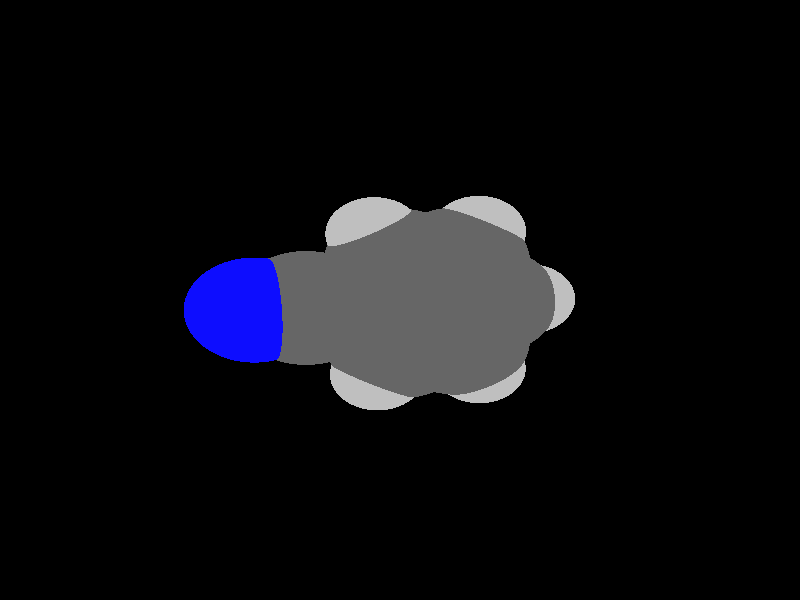 global_settings {
	ambient_light rgb <0.200000002980232, 0.200000002980232, 0.200000002980232>
	max_trace_level 15
}

background { color rgb <0,0,0> }

camera {
	perspective
	location <-1.62250135496454, 9.79689654932046, 23.4973057653896>
	angle 40
	up <-0.0481552124949618, 0.920249738451286, -0.388357431227864>
	right <0.99718062165234, 0.0666941080635033, 0.0343904601694563> * 1
	direction <0.0575489644617373, -0.385606424777848, -0.920866875210216> }

light_source {
	<25.2570628197911, 38.7223700954469, 24.1860630541805>
	color rgb <1, 1, 1>
	fade_distance 71.5004423782878
	fade_power 0
	spotlight
	area_light <20, 0, 0>, <0, 0, 20>, 20, 20
	circular
	orient
	point_at <-25.2570628197911, -38.7223700954469, -24.1860630541805>
}

light_source {
	<-28.6959401804499, 14.2291709875012, -27.1628751794845>
	color rgb <0.300000011920929, 0.300000011920929, 0.300000011920929> shadowless
	fade_distance 71.5004423782878
	fade_power 0
	parallel
	point_at <28.6959401804499, -14.2291709875012, 27.1628751794845>
}

#default {
	finish {ambient 0.5 diffuse 1 specular 0.2 roughness .01 metallic 1}
}

union {
cylinder {
	<-0.974619036981015, -0.108863220531406, 0.519299877958091>, 	<-0.589872821576009, -0.688568963600054, 0.59272989716134>, 0.075
	pigment { rgbt <0.400000005960464, 0.400000005960464, 0.400000005960464, 0> }
}
cylinder {
	<-0.792878916134114, 0.00265878617295664, 0.447478081160836>, 	<-0.408132700729108, -0.577046956895692, 0.520908100364085>, 0.075
	pigment { rgbt <0.400000005960464, 0.400000005960464, 0.400000005960464, 0> }
}
cylinder {
	<-0.589872821576009, -0.688568963600054, 0.59272989716134>, 	<-0.205126606171003, -1.2682747066687, 0.666159916364589>, 0.075
	pigment { rgbt <0.400000005960464, 0.400000005960464, 0.400000005960464, 0> }
}
cylinder {
	<-0.408132700729108, -0.577046956895692, 0.520908100364085>, 	<-0.0233864853241026, -1.15675269996434, 0.594338119567334>, 0.075
	pigment { rgbt <0.400000005960464, 0.400000005960464, 0.400000005960464, 0> }
}
cylinder {
	<-0.883748976557564, -0.0531022171792245, 0.483388979559464>, 	<-0.584083796496848, 0.535652182950413, 0.253064419425578>, 0.075
	pigment { rgbt <0.400000005960464, 0.400000005960464, 0.400000005960464, 0> }
}
cylinder {
	<-0.584083796496848, 0.535652182950413, 0.253064419425578>, 	<-0.284418616436131, 1.12440658308005, 0.0227398592916923>, 0.075
	pigment { rgbt <0.400000005960464, 0.400000005960464, 0.400000005960464, 0> }
}
cylinder {
	<-0.883748976557564, -0.0531022171792245, 0.483388979559464>, 	<-1.58233396850769, -0.062340297348831, 0.643524886673918>, 0.075
	pigment { rgbt <0.400000005960464, 0.400000005960464, 0.400000005960464, 0> }
}
cylinder {
	<-1.58233396850769, -0.062340297348831, 0.643524886673918>, 	<-2.28091896045782, -0.0715783775184376, 0.803660793788372>, 0.075
	pigment { rgbt <0.400000005960464, 0.400000005960464, 0.400000005960464, 0> }
}
cylinder {
	<-0.114256545747553, -1.21251370331652, 0.630249017965962>, 	<0.566109641582865, -1.2027414739395, 0.474059449654875>, 0.075
	pigment { rgbt <0.400000005960464, 0.400000005960464, 0.400000005960464, 0> }
}
cylinder {
	<0.566109641582865, -1.2027414739395, 0.474059449654875>, 	<1.24647582891328, -1.19296924456247, 0.317869881343789>, 0.075
	pigment { rgbt <0.400000005960464, 0.400000005960464, 0.400000005960464, 0> }
}
cylinder {
	<1.34543561038067, -1.24592299394016, 0.310181443350853>, 	<1.64221546020022, -0.657987124789328, 0.0807278684218666>, 0.075
	pigment { rgbt <0.400000005960464, 0.400000005960464, 0.400000005960464, 0> }
}
cylinder {
	<1.14751604744589, -1.14001549518479, 0.325558319336726>, 	<1.44429589726544, -0.552079626033951, 0.0961047444077395>, 0.075
	pigment { rgbt <0.400000005960464, 0.400000005960464, 0.400000005960464, 0> }
}
cylinder {
	<1.64221546020022, -0.657987124789328, 0.0807278684218666>, 	<1.93899531001977, -0.0700512556384927, -0.14872570650712>, 0.075
	pigment { rgbt <0.400000005960464, 0.400000005960464, 0.400000005960464, 0> }
}
cylinder {
	<1.44429589726544, -0.552079626033951, 0.0961047444077395>, 	<1.74107574708499, 0.0358562431168842, -0.133348830521247>, 0.075
	pigment { rgbt <0.400000005960464, 0.400000005960464, 0.400000005960464, 0> }
}
cylinder {
	<1.84003552855238, -0.0170975062608042, -0.141037268514183>, 	<1.45828796512457, 0.561870476254351, -0.214933697337003>, 0.075
	pigment { rgbt <0.400000005960464, 0.400000005960464, 0.400000005960464, 0> }
}
cylinder {
	<1.45828796512457, 0.561870476254351, -0.214933697337003>, 	<1.07654040169676, 1.14083845876951, -0.288830126159822>, 0.075
	pigment { rgbt <0.400000005960464, 0.400000005960464, 0.400000005960464, 0> }
}
cylinder {
	<1.06875847180051, 1.24945174661701, -0.317093977101355>, 	<0.388278962734059, 1.24123580877228, -0.161308984375598>, 0.075
	pigment { rgbt <0.400000005960464, 0.400000005960464, 0.400000005960464, 0> }
}
cylinder {
	<1.08432233159302, 1.032225170922, -0.260566275218288>, 	<0.403842822526575, 1.02400923307728, -0.104781282492531>, 0.075
	pigment { rgbt <0.400000005960464, 0.400000005960464, 0.400000005960464, 0> }
}
cylinder {
	<0.388278962734059, 1.24123580877228, -0.161308984375598>, 	<-0.292200546332389, 1.23301987092755, -0.00552399164984125>, 0.075
	pigment { rgbt <0.400000005960464, 0.400000005960464, 0.400000005960464, 0> }
}
cylinder {
	<0.403842822526575, 1.02400923307728, -0.104781282492531>, 	<-0.276636686539873, 1.01579329523255, 0.0510037102332259>, 0.075
	pigment { rgbt <0.400000005960464, 0.400000005960464, 0.400000005960464, 0> }
}
cylinder {
	<-0.114256545747553, -1.21251370331652, 0.630249017965962>, 	<-0.391551538404066, -1.77685209236388, 0.8487824376118>, 0.075
	pigment { rgbt <0.400000005960464, 0.400000005960464, 0.400000005960464, 0> }
}
cylinder {
	<-0.391551538404066, -1.77685209236388, 0.8487824376118>, 	<-0.567622389252363, -2.13518362721784, 0.987542120097279>, 0.075
	pigment { rgbt <0.75, 0.75, 0.75, 0> }
}
cylinder {
	<1.24647582891328, -1.19296924456247, 0.317869881343789>, 	<1.61205132886371, -1.74435233900478, 0.387792127726825>, 0.075
	pigment { rgbt <0.400000005960464, 0.400000005960464, 0.400000005960464, 0> }
}
cylinder {
	<1.61205132886371, -1.74435233900478, 0.387792127726825>, 	<1.84409084344518, -2.09432837842804, 0.432173450083948>, 0.075
	pigment { rgbt <0.75, 0.75, 0.75, 0> }
}
cylinder {
	<1.84003552855238, -0.0170975062608042, -0.141037268514183>, 	<2.48847847058548, -0.0085274594259435, -0.289698194591231>, 0.075
	pigment { rgbt <0.400000005960464, 0.400000005960464, 0.400000005960464, 0> }
}
cylinder {
	<2.48847847058548, -0.0085274594259435, -0.289698194591231>, 	<2.90008583626687, -0.00308751371475543, -0.384062599222543>, 0.075
	pigment { rgbt <0.75, 0.75, 0.75, 0> }
}
cylinder {
	<1.07654040169676, 1.14083845876951, -0.288830126159822>, 	<1.36119254184788, 1.70081613083334, -0.507818823813196>, 0.075
	pigment { rgbt <0.400000005960464, 0.400000005960464, 0.400000005960464, 0> }
}
cylinder {
	<1.36119254184788, 1.70081613083334, -0.507818823813196>, 	<1.5418680642652, 2.05624735432058, -0.646816188565165>, 0.075
	pigment { rgbt <0.75, 0.75, 0.75, 0> }
}
cylinder {
	<-0.284418616436131, 1.12440658308005, 0.0227398592916923>, 	<-0.64328552843125, 1.68033594334701, -0.049953137035074>, 0.075
	pigment { rgbt <0.400000005960464, 0.400000005960464, 0.400000005960464, 0> }
}
cylinder {
	<-0.64328552843125, 1.68033594334701, -0.049953137035074>, 	<-0.871151174083842, 2.03332809274914, -0.0961101829726093>, 0.075
	pigment { rgbt <0.75, 0.75, 0.75, 0> }
}
cylinder {
	<-3.43613793296446, -0.115827118241494, 0.957022693995771>, 	<-2.88363642084841, -0.108519591469536, 0.830378124319785>, 0.075
	pigment { rgbt <0.0500000007450581, 0.0500000007450581, 1, 0> }
}
cylinder {
	<-3.40713591356998, 0.0221618133598374, 1.09150945031983>, 	<-2.85463440145393, 0.029469340131795, 0.964864880643839>, 0.075
	pigment { rgbt <0.0500000007450581, 0.0500000007450581, 1, 0> }
}
cylinder {
	<-3.39343794284565, -0.165959146180836, 1.14041364420472>, 	<-2.8409364307296, -0.158651619408878, 1.01376907452874>, 0.075
	pigment { rgbt <0.0500000007450581, 0.0500000007450581, 1, 0> }
}
cylinder {
	<-2.88363642084841, -0.108519591469536, 0.830378124319785>, 	<-2.30481963029558, -0.100864012072434, 0.69770155827737>, 0.075
	pigment { rgbt <0.400000005960464, 0.400000005960464, 0.400000005960464, 0> }
}
cylinder {
	<-2.85463440145393, 0.029469340131795, 0.964864880643839>, 	<-2.2758176109011, 0.0371249195288972, 0.832188314601424>, 0.075
	pigment { rgbt <0.400000005960464, 0.400000005960464, 0.400000005960464, 0> }
}
cylinder {
	<-2.8409364307296, -0.158651619408878, 1.01376907452874>, 	<-2.26211964017677, -0.150996040011776, 0.881092508486323>, 0.075
	pigment { rgbt <0.400000005960464, 0.400000005960464, 0.400000005960464, 0> }
}
sphere {
	<-0.883748976557564, -0.0531022171792245, 0.483388979559464>, 0.4104
	pigment { rgbt <0.400000005960464, 0.400000005960464, 0.400000005960464,0> }
}
sphere {
	<-0.114256545747553, -1.21251370331652, 0.630249017965962>, 0.4104
	pigment { rgbt <0.400000005960464, 0.400000005960464, 0.400000005960464,0> }
}
sphere {
	<1.24647582891328, -1.19296924456247, 0.317869881343789>, 0.4104
	pigment { rgbt <0.400000005960464, 0.400000005960464, 0.400000005960464,0> }
}
sphere {
	<1.84003552855238, -0.0170975062608042, -0.141037268514183>, 0.4104
	pigment { rgbt <0.400000005960464, 0.400000005960464, 0.400000005960464,0> }
}
sphere {
	<1.07654040169676, 1.14083845876951, -0.288830126159822>, 0.4104
	pigment { rgbt <0.400000005960464, 0.400000005960464, 0.400000005960464,0> }
}
sphere {
	<-0.284418616436131, 1.12440658308005, 0.0227398592916923>, 0.4104
	pigment { rgbt <0.400000005960464, 0.400000005960464, 0.400000005960464,0> }
}
sphere {
	<-2.28091896045782, -0.0715783775184376, 0.803660793788372>, 0.4104
	pigment { rgbt <0.400000005960464, 0.400000005960464, 0.400000005960464,0> }
}
sphere {
	<-0.567622389252363, -2.13518362721784, 0.987542120097279>, 0.1674
	pigment { rgbt <0.75, 0.75, 0.75,0> }
}
sphere {
	<1.84409084344518, -2.09432837842804, 0.432173450083948>, 0.1674
	pigment { rgbt <0.75, 0.75, 0.75,0> }
}
sphere {
	<2.90008583626687, -0.00308751371475543, -0.384062599222543>, 0.1674
	pigment { rgbt <0.75, 0.75, 0.75,0> }
}
sphere {
	<1.5418680642652, 2.05624735432058, -0.646816188565165>, 0.1674
	pigment { rgbt <0.75, 0.75, 0.75,0> }
}
sphere {
	<-0.871151174083842, 2.03332809274914, -0.0961101829726093>, 0.1674
	pigment { rgbt <0.75, 0.75, 0.75,0> }
}
sphere {
	<-3.4122372631267, -0.0865414836874974, 1.06298192950677>, 0.3834
	pigment { rgbt <0.0500000007450581, 0.0500000007450581, 1,0> }
}
}
merge {
}
union {
}
merge {
sphere {
	<-0.883748976557564, -0.0531022171792245, 0.483388979559464>, 1.69983
	pigment { rgbt <0, 0, 0,0> }
}
sphere {
	<-0.114256545747553, -1.21251370331652, 0.630249017965962>, 1.69983
	pigment { rgbt <0, 0, 0,0> }
}
sphere {
	<1.24647582891328, -1.19296924456247, 0.317869881343789>, 1.69983
	pigment { rgbt <0, 0, 0,0> }
}
sphere {
	<1.84003552855238, -0.0170975062608042, -0.141037268514183>, 1.69983
	pigment { rgbt <0, 0, 0,0> }
}
sphere {
	<1.07654040169676, 1.14083845876951, -0.288830126159822>, 1.69983
	pigment { rgbt <0, 0, 0,0> }
}
sphere {
	<-0.284418616436131, 1.12440658308005, 0.0227398592916923>, 1.69983
	pigment { rgbt <0, 0, 0,0> }
}
sphere {
	<-2.28091896045782, -0.0715783775184376, 0.803660793788372>, 1.69983
	pigment { rgbt <0, 0, 0,0> }
}
sphere {
	<-0.567622389252363, -2.13518362721784, 0.987542120097279>, 1.09989
	pigment { rgbt <0, 0, 0,0> }
}
sphere {
	<1.84409084344518, -2.09432837842804, 0.432173450083948>, 1.09989
	pigment { rgbt <0, 0, 0,0> }
}
sphere {
	<2.90008583626687, -0.00308751371475543, -0.384062599222543>, 1.09989
	pigment { rgbt <0, 0, 0,0> }
}
sphere {
	<1.5418680642652, 2.05624735432058, -0.646816188565165>, 1.09989
	pigment { rgbt <0, 0, 0,0> }
}
sphere {
	<-0.871151174083842, 2.03332809274914, -0.0961101829726093>, 1.09989
	pigment { rgbt <0, 0, 0,0> }
}
sphere {
	<-3.4122372631267, -0.0865414836874974, 1.06298192950677>, 1.549845
	pigment { rgbt <0, 0, 0,0> }
}
sphere {
	<-0.883748976557564, -0.0531022171792245, 0.483388979559464>, 1.7
	pigment { rgbt <0.400000005960464, 0.400000005960464, 0.400000005960464,0.350000023841858> }
}
sphere {
	<-0.114256545747553, -1.21251370331652, 0.630249017965962>, 1.7
	pigment { rgbt <0.400000005960464, 0.400000005960464, 0.400000005960464,0.350000023841858> }
}
sphere {
	<1.24647582891328, -1.19296924456247, 0.317869881343789>, 1.7
	pigment { rgbt <0.400000005960464, 0.400000005960464, 0.400000005960464,0.350000023841858> }
}
sphere {
	<1.84003552855238, -0.0170975062608042, -0.141037268514183>, 1.7
	pigment { rgbt <0.400000005960464, 0.400000005960464, 0.400000005960464,0.350000023841858> }
}
sphere {
	<1.07654040169676, 1.14083845876951, -0.288830126159822>, 1.7
	pigment { rgbt <0.400000005960464, 0.400000005960464, 0.400000005960464,0.350000023841858> }
}
sphere {
	<-0.284418616436131, 1.12440658308005, 0.0227398592916923>, 1.7
	pigment { rgbt <0.400000005960464, 0.400000005960464, 0.400000005960464,0.350000023841858> }
}
sphere {
	<-2.28091896045782, -0.0715783775184376, 0.803660793788372>, 1.7
	pigment { rgbt <0.400000005960464, 0.400000005960464, 0.400000005960464,0.350000023841858> }
}
sphere {
	<-0.567622389252363, -2.13518362721784, 0.987542120097279>, 1.1
	pigment { rgbt <0.75, 0.75, 0.75,0.350000023841858> }
}
sphere {
	<1.84409084344518, -2.09432837842804, 0.432173450083948>, 1.1
	pigment { rgbt <0.75, 0.75, 0.75,0.350000023841858> }
}
sphere {
	<2.90008583626687, -0.00308751371475543, -0.384062599222543>, 1.1
	pigment { rgbt <0.75, 0.75, 0.75,0.350000023841858> }
}
sphere {
	<1.5418680642652, 2.05624735432058, -0.646816188565165>, 1.1
	pigment { rgbt <0.75, 0.75, 0.75,0.350000023841858> }
}
sphere {
	<-0.871151174083842, 2.03332809274914, -0.0961101829726093>, 1.1
	pigment { rgbt <0.75, 0.75, 0.75,0.350000023841858> }
}
sphere {
	<-3.4122372631267, -0.0865414836874974, 1.06298192950677>, 1.55
	pigment { rgbt <0.0500000007450581, 0.0500000007450581, 1,0.350000023841858> }
}
}
